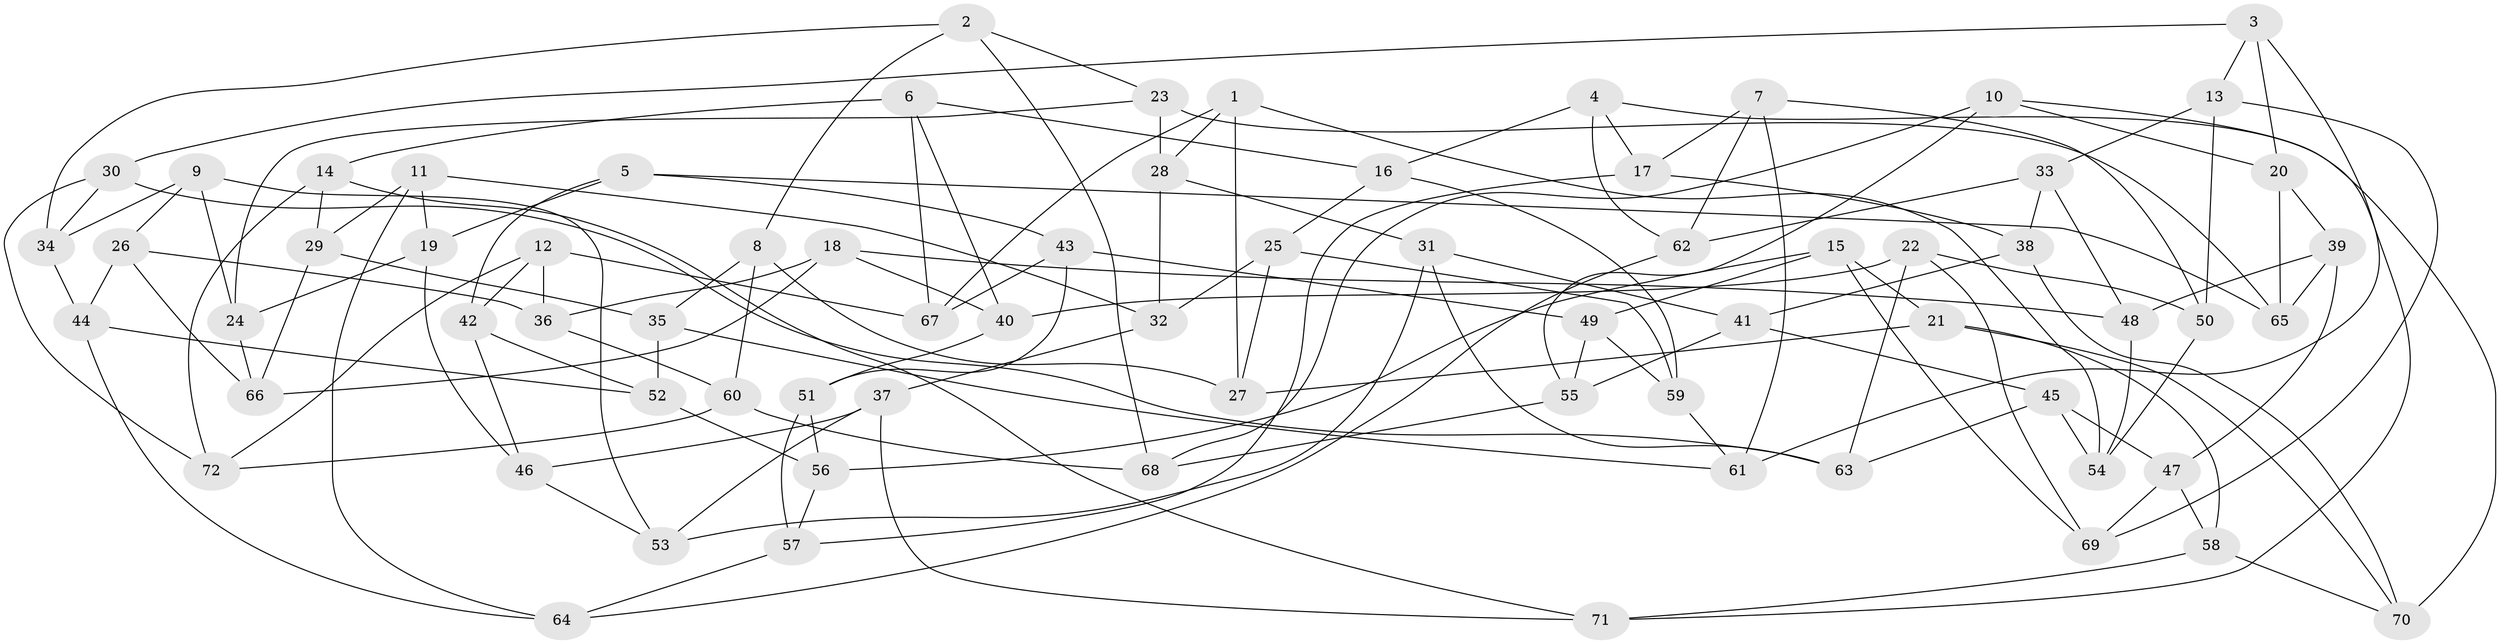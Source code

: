 // coarse degree distribution, {6: 0.14, 4: 0.64, 8: 0.06, 9: 0.02, 5: 0.08, 3: 0.04, 7: 0.02}
// Generated by graph-tools (version 1.1) at 2025/20/03/04/25 18:20:59]
// undirected, 72 vertices, 144 edges
graph export_dot {
graph [start="1"]
  node [color=gray90,style=filled];
  1;
  2;
  3;
  4;
  5;
  6;
  7;
  8;
  9;
  10;
  11;
  12;
  13;
  14;
  15;
  16;
  17;
  18;
  19;
  20;
  21;
  22;
  23;
  24;
  25;
  26;
  27;
  28;
  29;
  30;
  31;
  32;
  33;
  34;
  35;
  36;
  37;
  38;
  39;
  40;
  41;
  42;
  43;
  44;
  45;
  46;
  47;
  48;
  49;
  50;
  51;
  52;
  53;
  54;
  55;
  56;
  57;
  58;
  59;
  60;
  61;
  62;
  63;
  64;
  65;
  66;
  67;
  68;
  69;
  70;
  71;
  72;
  1 -- 67;
  1 -- 54;
  1 -- 27;
  1 -- 28;
  2 -- 34;
  2 -- 68;
  2 -- 23;
  2 -- 8;
  3 -- 20;
  3 -- 30;
  3 -- 61;
  3 -- 13;
  4 -- 62;
  4 -- 70;
  4 -- 16;
  4 -- 17;
  5 -- 19;
  5 -- 65;
  5 -- 43;
  5 -- 42;
  6 -- 14;
  6 -- 16;
  6 -- 40;
  6 -- 67;
  7 -- 50;
  7 -- 62;
  7 -- 61;
  7 -- 17;
  8 -- 27;
  8 -- 35;
  8 -- 60;
  9 -- 26;
  9 -- 34;
  9 -- 53;
  9 -- 24;
  10 -- 20;
  10 -- 71;
  10 -- 55;
  10 -- 68;
  11 -- 29;
  11 -- 64;
  11 -- 32;
  11 -- 19;
  12 -- 36;
  12 -- 67;
  12 -- 72;
  12 -- 42;
  13 -- 33;
  13 -- 69;
  13 -- 50;
  14 -- 72;
  14 -- 29;
  14 -- 71;
  15 -- 69;
  15 -- 56;
  15 -- 21;
  15 -- 49;
  16 -- 25;
  16 -- 59;
  17 -- 38;
  17 -- 57;
  18 -- 36;
  18 -- 66;
  18 -- 40;
  18 -- 48;
  19 -- 46;
  19 -- 24;
  20 -- 65;
  20 -- 39;
  21 -- 70;
  21 -- 58;
  21 -- 27;
  22 -- 63;
  22 -- 69;
  22 -- 50;
  22 -- 40;
  23 -- 28;
  23 -- 65;
  23 -- 24;
  24 -- 66;
  25 -- 27;
  25 -- 59;
  25 -- 32;
  26 -- 44;
  26 -- 66;
  26 -- 36;
  28 -- 32;
  28 -- 31;
  29 -- 66;
  29 -- 35;
  30 -- 34;
  30 -- 72;
  30 -- 63;
  31 -- 53;
  31 -- 41;
  31 -- 63;
  32 -- 37;
  33 -- 62;
  33 -- 48;
  33 -- 38;
  34 -- 44;
  35 -- 52;
  35 -- 61;
  36 -- 60;
  37 -- 53;
  37 -- 71;
  37 -- 46;
  38 -- 70;
  38 -- 41;
  39 -- 48;
  39 -- 65;
  39 -- 47;
  40 -- 51;
  41 -- 45;
  41 -- 55;
  42 -- 52;
  42 -- 46;
  43 -- 49;
  43 -- 51;
  43 -- 67;
  44 -- 52;
  44 -- 64;
  45 -- 63;
  45 -- 47;
  45 -- 54;
  46 -- 53;
  47 -- 69;
  47 -- 58;
  48 -- 54;
  49 -- 55;
  49 -- 59;
  50 -- 54;
  51 -- 56;
  51 -- 57;
  52 -- 56;
  55 -- 68;
  56 -- 57;
  57 -- 64;
  58 -- 71;
  58 -- 70;
  59 -- 61;
  60 -- 72;
  60 -- 68;
  62 -- 64;
}
